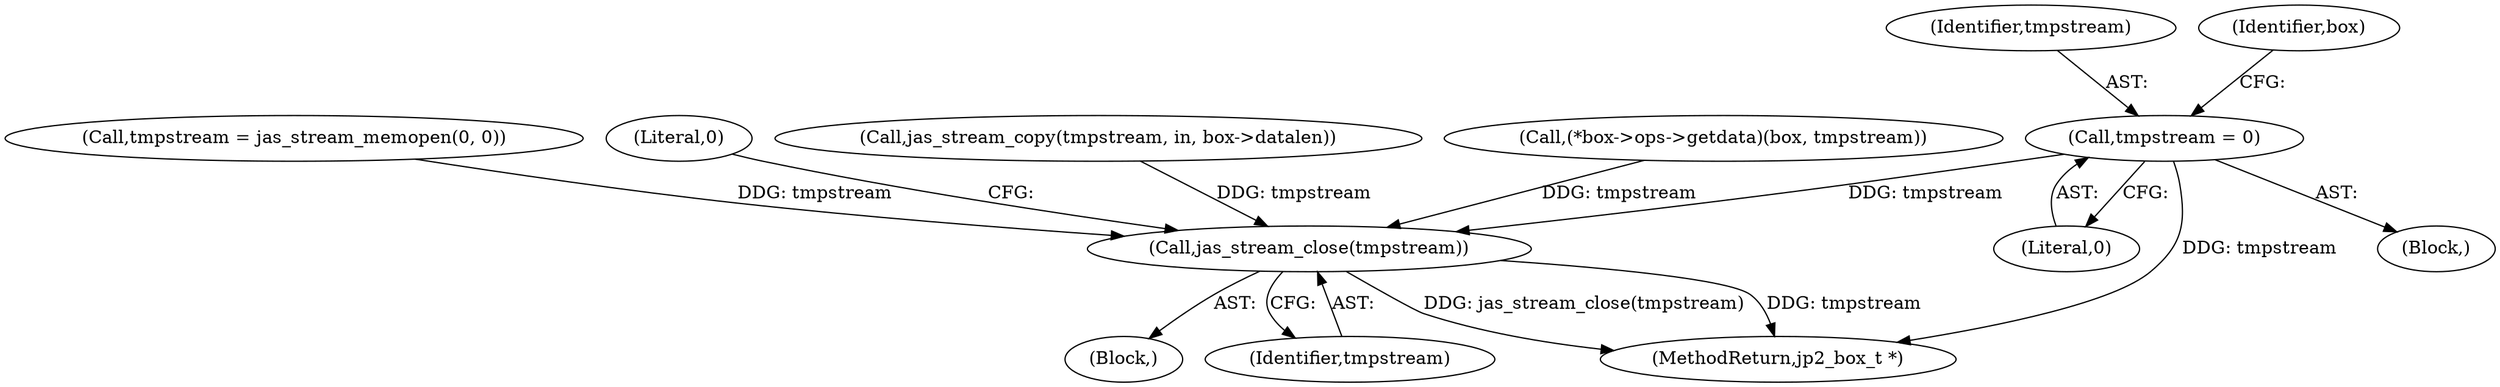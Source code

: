digraph "0_jasper_e24bdc716c3327b067c551bc6cfb97fd2370358d@pointer" {
"1000114" [label="(Call,tmpstream = 0)"];
"1000335" [label="(Call,jas_stream_close(tmpstream))"];
"1000115" [label="(Identifier,tmpstream)"];
"1000339" [label="(MethodReturn,jp2_box_t *)"];
"1000104" [label="(Block,)"];
"1000334" [label="(Block,)"];
"1000271" [label="(Call,tmpstream = jas_stream_memopen(0, 0))"];
"1000335" [label="(Call,jas_stream_close(tmpstream))"];
"1000338" [label="(Literal,0)"];
"1000120" [label="(Identifier,box)"];
"1000279" [label="(Call,jas_stream_copy(tmpstream, in, box->datalen))"];
"1000336" [label="(Identifier,tmpstream)"];
"1000116" [label="(Literal,0)"];
"1000114" [label="(Call,tmpstream = 0)"];
"1000307" [label="(Call,(*box->ops->getdata)(box, tmpstream))"];
"1000114" -> "1000104"  [label="AST: "];
"1000114" -> "1000116"  [label="CFG: "];
"1000115" -> "1000114"  [label="AST: "];
"1000116" -> "1000114"  [label="AST: "];
"1000120" -> "1000114"  [label="CFG: "];
"1000114" -> "1000339"  [label="DDG: tmpstream"];
"1000114" -> "1000335"  [label="DDG: tmpstream"];
"1000335" -> "1000334"  [label="AST: "];
"1000335" -> "1000336"  [label="CFG: "];
"1000336" -> "1000335"  [label="AST: "];
"1000338" -> "1000335"  [label="CFG: "];
"1000335" -> "1000339"  [label="DDG: tmpstream"];
"1000335" -> "1000339"  [label="DDG: jas_stream_close(tmpstream)"];
"1000307" -> "1000335"  [label="DDG: tmpstream"];
"1000279" -> "1000335"  [label="DDG: tmpstream"];
"1000271" -> "1000335"  [label="DDG: tmpstream"];
}
